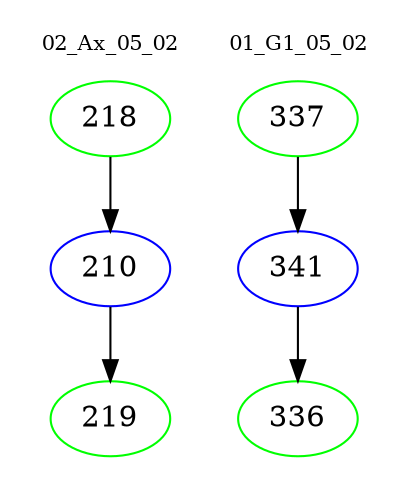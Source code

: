 digraph{
subgraph cluster_0 {
color = white
label = "02_Ax_05_02";
fontsize=10;
T0_218 [label="218", color="green"]
T0_218 -> T0_210 [color="black"]
T0_210 [label="210", color="blue"]
T0_210 -> T0_219 [color="black"]
T0_219 [label="219", color="green"]
}
subgraph cluster_1 {
color = white
label = "01_G1_05_02";
fontsize=10;
T1_337 [label="337", color="green"]
T1_337 -> T1_341 [color="black"]
T1_341 [label="341", color="blue"]
T1_341 -> T1_336 [color="black"]
T1_336 [label="336", color="green"]
}
}
